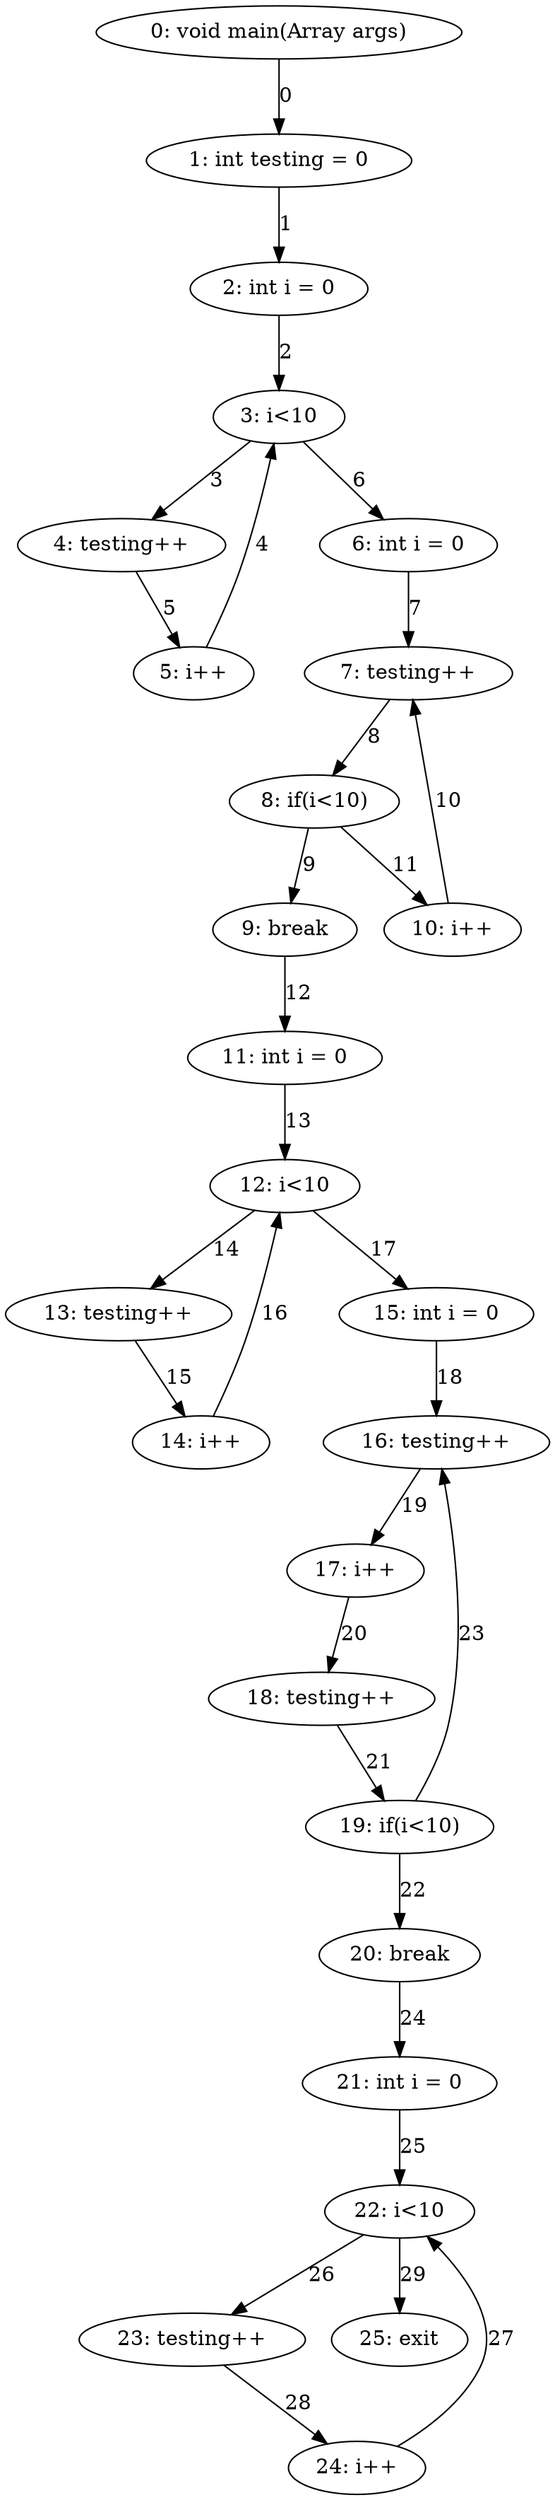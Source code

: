 digraph G {
  1 [ label="0: void main(Array args)" ];
  2 [ label="1: int testing = 0" ];
  3 [ label="2: int i = 0" ];
  4 [ label="3: i<10" ];
  5 [ label="4: testing++" ];
  6 [ label="5: i++" ];
  7 [ label="6: int i = 0" ];
  8 [ label="7: testing++" ];
  9 [ label="8: if(i<10)" ];
  10 [ label="9: break" ];
  11 [ label="10: i++" ];
  12 [ label="11: int i = 0" ];
  13 [ label="12: i<10" ];
  14 [ label="13: testing++" ];
  15 [ label="14: i++" ];
  16 [ label="15: int i = 0" ];
  17 [ label="16: testing++" ];
  18 [ label="17: i++" ];
  19 [ label="18: testing++" ];
  20 [ label="19: if(i<10)" ];
  21 [ label="20: break" ];
  22 [ label="21: int i = 0" ];
  23 [ label="22: i<10" ];
  24 [ label="23: testing++" ];
  25 [ label="24: i++" ];
  26 [ label="25: exit" ];
  1 -> 2 [ label="0" ];
  2 -> 3 [ label="1" ];
  3 -> 4 [ label="2" ];
  4 -> 5 [ label="3" ];
  6 -> 4 [ label="4" ];
  5 -> 6 [ label="5" ];
  4 -> 7 [ label="6" ];
  7 -> 8 [ label="7" ];
  8 -> 9 [ label="8" ];
  9 -> 10 [ label="9" ];
  11 -> 8 [ label="10" ];
  9 -> 11 [ label="11" ];
  10 -> 12 [ label="12" ];
  12 -> 13 [ label="13" ];
  13 -> 14 [ label="14" ];
  14 -> 15 [ label="15" ];
  15 -> 13 [ label="16" ];
  13 -> 16 [ label="17" ];
  16 -> 17 [ label="18" ];
  17 -> 18 [ label="19" ];
  18 -> 19 [ label="20" ];
  19 -> 20 [ label="21" ];
  20 -> 21 [ label="22" ];
  20 -> 17 [ label="23" ];
  21 -> 22 [ label="24" ];
  22 -> 23 [ label="25" ];
  23 -> 24 [ label="26" ];
  25 -> 23 [ label="27" ];
  24 -> 25 [ label="28" ];
  23 -> 26 [ label="29" ];
}

